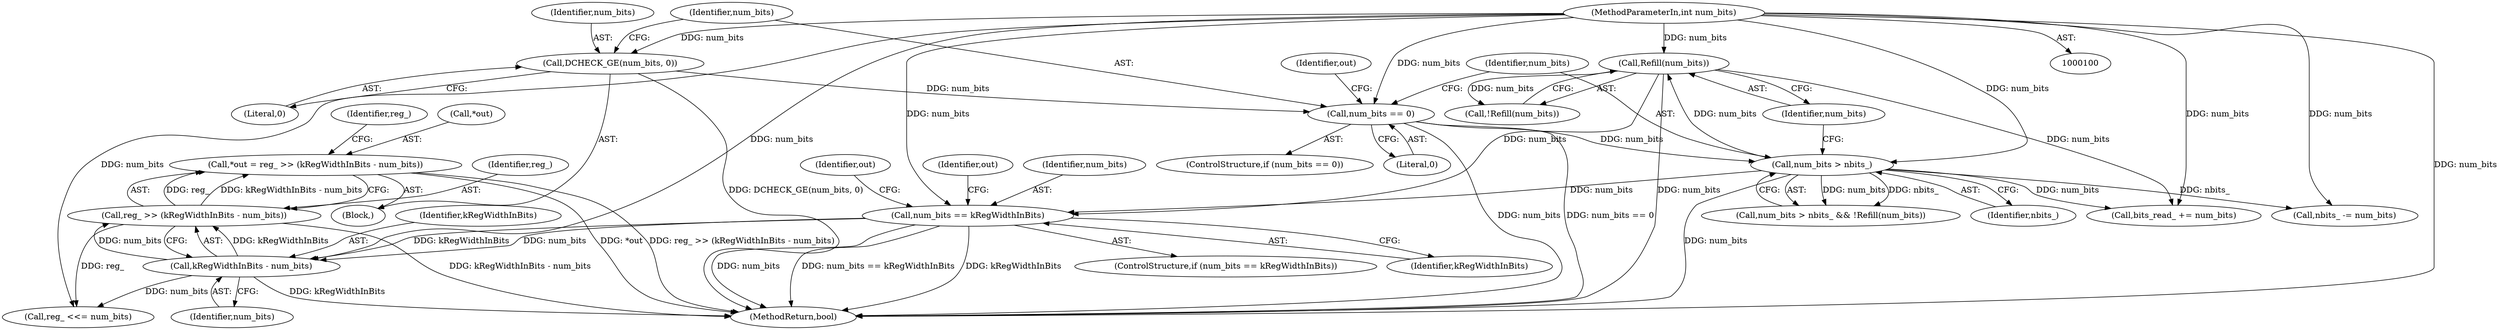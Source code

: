 digraph "0_Chrome_929f77d4173022a731ae91218ce6894d20f87f35@integer" {
"1000159" [label="(Call,*out = reg_ >> (kRegWidthInBits - num_bits))"];
"1000162" [label="(Call,reg_ >> (kRegWidthInBits - num_bits))"];
"1000164" [label="(Call,kRegWidthInBits - num_bits)"];
"1000143" [label="(Call,num_bits == kRegWidthInBits)"];
"1000101" [label="(MethodParameterIn,int num_bits)"];
"1000124" [label="(Call,Refill(num_bits))"];
"1000120" [label="(Call,num_bits > nbits_)"];
"1000108" [label="(Call,num_bits == 0)"];
"1000104" [label="(Call,DCHECK_GE(num_bits, 0))"];
"1000165" [label="(Identifier,kRegWidthInBits)"];
"1000106" [label="(Literal,0)"];
"1000164" [label="(Call,kRegWidthInBits - num_bits)"];
"1000139" [label="(Call,bits_read_ += num_bits)"];
"1000122" [label="(Identifier,nbits_)"];
"1000114" [label="(Identifier,out)"];
"1000170" [label="(Call,nbits_ -= num_bits)"];
"1000166" [label="(Identifier,num_bits)"];
"1000101" [label="(MethodParameterIn,int num_bits)"];
"1000144" [label="(Identifier,num_bits)"];
"1000125" [label="(Identifier,num_bits)"];
"1000160" [label="(Call,*out)"];
"1000163" [label="(Identifier,reg_)"];
"1000108" [label="(Call,num_bits == 0)"];
"1000107" [label="(ControlStructure,if (num_bits == 0))"];
"1000103" [label="(Block,)"];
"1000109" [label="(Identifier,num_bits)"];
"1000110" [label="(Literal,0)"];
"1000167" [label="(Call,reg_ <<= num_bits)"];
"1000162" [label="(Call,reg_ >> (kRegWidthInBits - num_bits))"];
"1000149" [label="(Identifier,out)"];
"1000121" [label="(Identifier,num_bits)"];
"1000143" [label="(Call,num_bits == kRegWidthInBits)"];
"1000142" [label="(ControlStructure,if (num_bits == kRegWidthInBits))"];
"1000123" [label="(Call,!Refill(num_bits))"];
"1000105" [label="(Identifier,num_bits)"];
"1000104" [label="(Call,DCHECK_GE(num_bits, 0))"];
"1000161" [label="(Identifier,out)"];
"1000175" [label="(MethodReturn,bool)"];
"1000168" [label="(Identifier,reg_)"];
"1000159" [label="(Call,*out = reg_ >> (kRegWidthInBits - num_bits))"];
"1000124" [label="(Call,Refill(num_bits))"];
"1000120" [label="(Call,num_bits > nbits_)"];
"1000119" [label="(Call,num_bits > nbits_ && !Refill(num_bits))"];
"1000145" [label="(Identifier,kRegWidthInBits)"];
"1000159" -> "1000103"  [label="AST: "];
"1000159" -> "1000162"  [label="CFG: "];
"1000160" -> "1000159"  [label="AST: "];
"1000162" -> "1000159"  [label="AST: "];
"1000168" -> "1000159"  [label="CFG: "];
"1000159" -> "1000175"  [label="DDG: *out"];
"1000159" -> "1000175"  [label="DDG: reg_ >> (kRegWidthInBits - num_bits)"];
"1000162" -> "1000159"  [label="DDG: reg_"];
"1000162" -> "1000159"  [label="DDG: kRegWidthInBits - num_bits"];
"1000162" -> "1000164"  [label="CFG: "];
"1000163" -> "1000162"  [label="AST: "];
"1000164" -> "1000162"  [label="AST: "];
"1000162" -> "1000175"  [label="DDG: kRegWidthInBits - num_bits"];
"1000164" -> "1000162"  [label="DDG: kRegWidthInBits"];
"1000164" -> "1000162"  [label="DDG: num_bits"];
"1000162" -> "1000167"  [label="DDG: reg_"];
"1000164" -> "1000166"  [label="CFG: "];
"1000165" -> "1000164"  [label="AST: "];
"1000166" -> "1000164"  [label="AST: "];
"1000164" -> "1000175"  [label="DDG: kRegWidthInBits"];
"1000143" -> "1000164"  [label="DDG: kRegWidthInBits"];
"1000143" -> "1000164"  [label="DDG: num_bits"];
"1000101" -> "1000164"  [label="DDG: num_bits"];
"1000164" -> "1000167"  [label="DDG: num_bits"];
"1000143" -> "1000142"  [label="AST: "];
"1000143" -> "1000145"  [label="CFG: "];
"1000144" -> "1000143"  [label="AST: "];
"1000145" -> "1000143"  [label="AST: "];
"1000149" -> "1000143"  [label="CFG: "];
"1000161" -> "1000143"  [label="CFG: "];
"1000143" -> "1000175"  [label="DDG: num_bits"];
"1000143" -> "1000175"  [label="DDG: num_bits == kRegWidthInBits"];
"1000143" -> "1000175"  [label="DDG: kRegWidthInBits"];
"1000101" -> "1000143"  [label="DDG: num_bits"];
"1000124" -> "1000143"  [label="DDG: num_bits"];
"1000120" -> "1000143"  [label="DDG: num_bits"];
"1000101" -> "1000100"  [label="AST: "];
"1000101" -> "1000175"  [label="DDG: num_bits"];
"1000101" -> "1000104"  [label="DDG: num_bits"];
"1000101" -> "1000108"  [label="DDG: num_bits"];
"1000101" -> "1000120"  [label="DDG: num_bits"];
"1000101" -> "1000124"  [label="DDG: num_bits"];
"1000101" -> "1000139"  [label="DDG: num_bits"];
"1000101" -> "1000167"  [label="DDG: num_bits"];
"1000101" -> "1000170"  [label="DDG: num_bits"];
"1000124" -> "1000123"  [label="AST: "];
"1000124" -> "1000125"  [label="CFG: "];
"1000125" -> "1000124"  [label="AST: "];
"1000123" -> "1000124"  [label="CFG: "];
"1000124" -> "1000175"  [label="DDG: num_bits"];
"1000124" -> "1000123"  [label="DDG: num_bits"];
"1000120" -> "1000124"  [label="DDG: num_bits"];
"1000124" -> "1000139"  [label="DDG: num_bits"];
"1000120" -> "1000119"  [label="AST: "];
"1000120" -> "1000122"  [label="CFG: "];
"1000121" -> "1000120"  [label="AST: "];
"1000122" -> "1000120"  [label="AST: "];
"1000125" -> "1000120"  [label="CFG: "];
"1000119" -> "1000120"  [label="CFG: "];
"1000120" -> "1000175"  [label="DDG: num_bits"];
"1000120" -> "1000119"  [label="DDG: num_bits"];
"1000120" -> "1000119"  [label="DDG: nbits_"];
"1000108" -> "1000120"  [label="DDG: num_bits"];
"1000120" -> "1000139"  [label="DDG: num_bits"];
"1000120" -> "1000170"  [label="DDG: nbits_"];
"1000108" -> "1000107"  [label="AST: "];
"1000108" -> "1000110"  [label="CFG: "];
"1000109" -> "1000108"  [label="AST: "];
"1000110" -> "1000108"  [label="AST: "];
"1000114" -> "1000108"  [label="CFG: "];
"1000121" -> "1000108"  [label="CFG: "];
"1000108" -> "1000175"  [label="DDG: num_bits == 0"];
"1000108" -> "1000175"  [label="DDG: num_bits"];
"1000104" -> "1000108"  [label="DDG: num_bits"];
"1000104" -> "1000103"  [label="AST: "];
"1000104" -> "1000106"  [label="CFG: "];
"1000105" -> "1000104"  [label="AST: "];
"1000106" -> "1000104"  [label="AST: "];
"1000109" -> "1000104"  [label="CFG: "];
"1000104" -> "1000175"  [label="DDG: DCHECK_GE(num_bits, 0)"];
}
